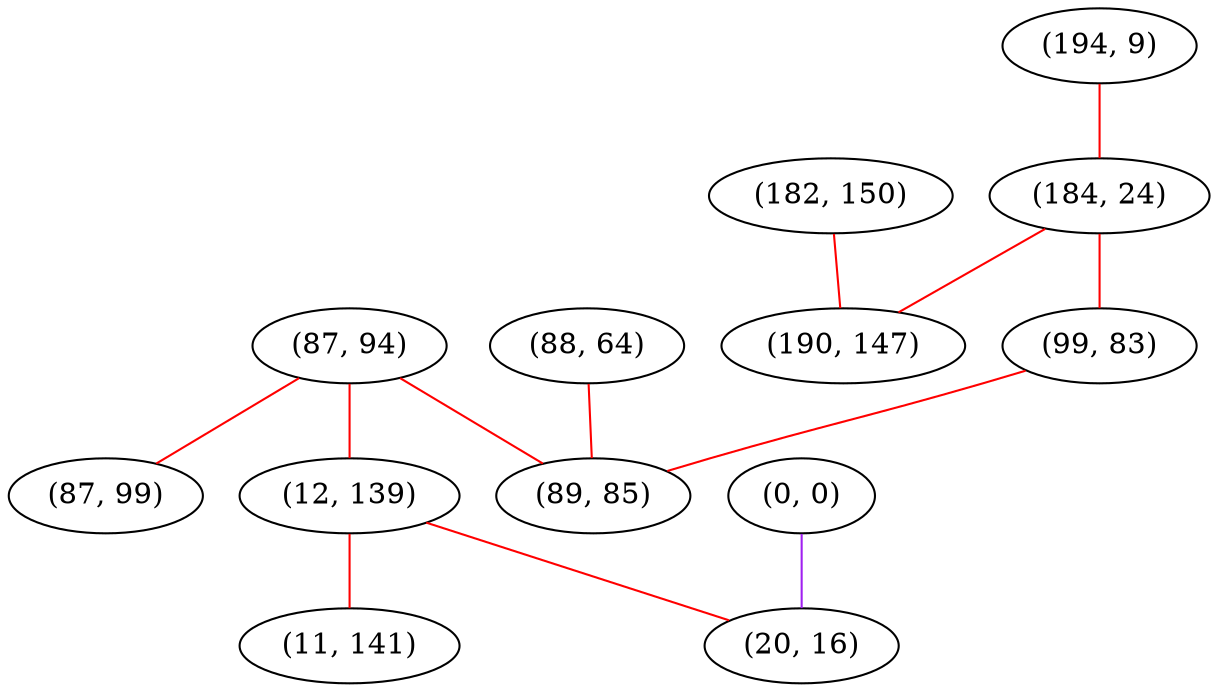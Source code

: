 graph "" {
"(87, 94)";
"(88, 64)";
"(194, 9)";
"(182, 150)";
"(0, 0)";
"(87, 99)";
"(184, 24)";
"(99, 83)";
"(12, 139)";
"(190, 147)";
"(89, 85)";
"(11, 141)";
"(20, 16)";
"(87, 94)" -- "(87, 99)"  [color=red, key=0, weight=1];
"(87, 94)" -- "(12, 139)"  [color=red, key=0, weight=1];
"(87, 94)" -- "(89, 85)"  [color=red, key=0, weight=1];
"(88, 64)" -- "(89, 85)"  [color=red, key=0, weight=1];
"(194, 9)" -- "(184, 24)"  [color=red, key=0, weight=1];
"(182, 150)" -- "(190, 147)"  [color=red, key=0, weight=1];
"(0, 0)" -- "(20, 16)"  [color=purple, key=0, weight=4];
"(184, 24)" -- "(190, 147)"  [color=red, key=0, weight=1];
"(184, 24)" -- "(99, 83)"  [color=red, key=0, weight=1];
"(99, 83)" -- "(89, 85)"  [color=red, key=0, weight=1];
"(12, 139)" -- "(20, 16)"  [color=red, key=0, weight=1];
"(12, 139)" -- "(11, 141)"  [color=red, key=0, weight=1];
}
